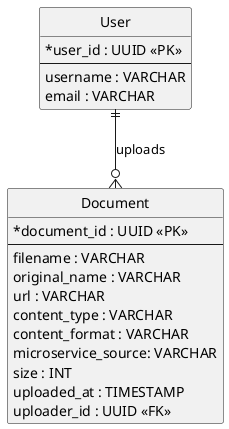 @startuml
' Set style
hide circle
' skinparam linetype ortho
skinparam classAttributeIconSize 0


entity User {
  * user_id : UUID <<PK>>
  --
  username : VARCHAR
  email : VARCHAR
}

entity Document {
  * document_id : UUID <<PK>>
  --
  filename : VARCHAR
    'name in the storage'
  original_name : VARCHAR
  url : VARCHAR
  content_type : VARCHAR 
    'image/document/MIME/Binary'
  content_format : VARCHAR 
    'also mean file extension JPG/jpeg/PNG/PDF/BMP'
  microservice_source: VARCHAR
    'Packing_svc/Part_svc/etc'
  size : INT
  uploaded_at : TIMESTAMP
  uploader_id : UUID <<FK>>
}

User ||--o{ Document : uploads
@enduml
